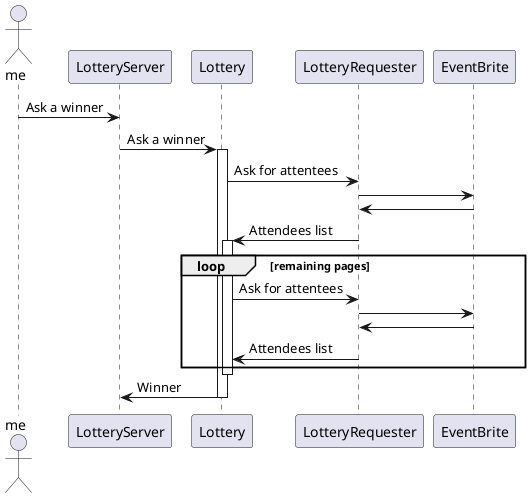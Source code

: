 @startuml
Actor me
participant LotteryServer
participant Lottery
participant LotteryRequester
participant EventBrite
me -> LotteryServer: Ask a winner
LotteryServer -> Lottery: Ask a winner
activate Lottery
Lottery -> LotteryRequester: Ask for attentees
LotteryRequester -> EventBrite
EventBrite -> LotteryRequester
LotteryRequester -> Lottery: Attendees list
activate Lottery
loop remaining pages
Lottery -> LotteryRequester: Ask for attentees
LotteryRequester -> EventBrite
EventBrite -> LotteryRequester
LotteryRequester -> Lottery: Attendees list
end
deactivate Lottery

Lottery -> LotteryServer: Winner
deactivate Lottery

@enduml